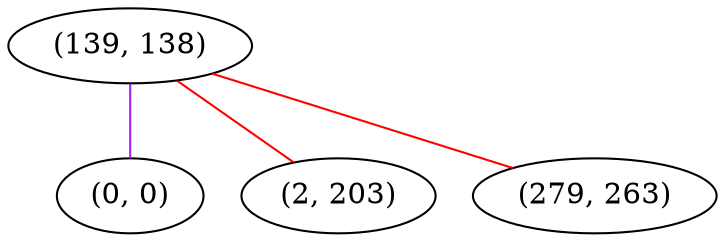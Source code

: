 graph "" {
"(139, 138)";
"(0, 0)";
"(2, 203)";
"(279, 263)";
"(139, 138)" -- "(0, 0)"  [color=purple, key=0, weight=4];
"(139, 138)" -- "(2, 203)"  [color=red, key=0, weight=1];
"(139, 138)" -- "(279, 263)"  [color=red, key=0, weight=1];
}
